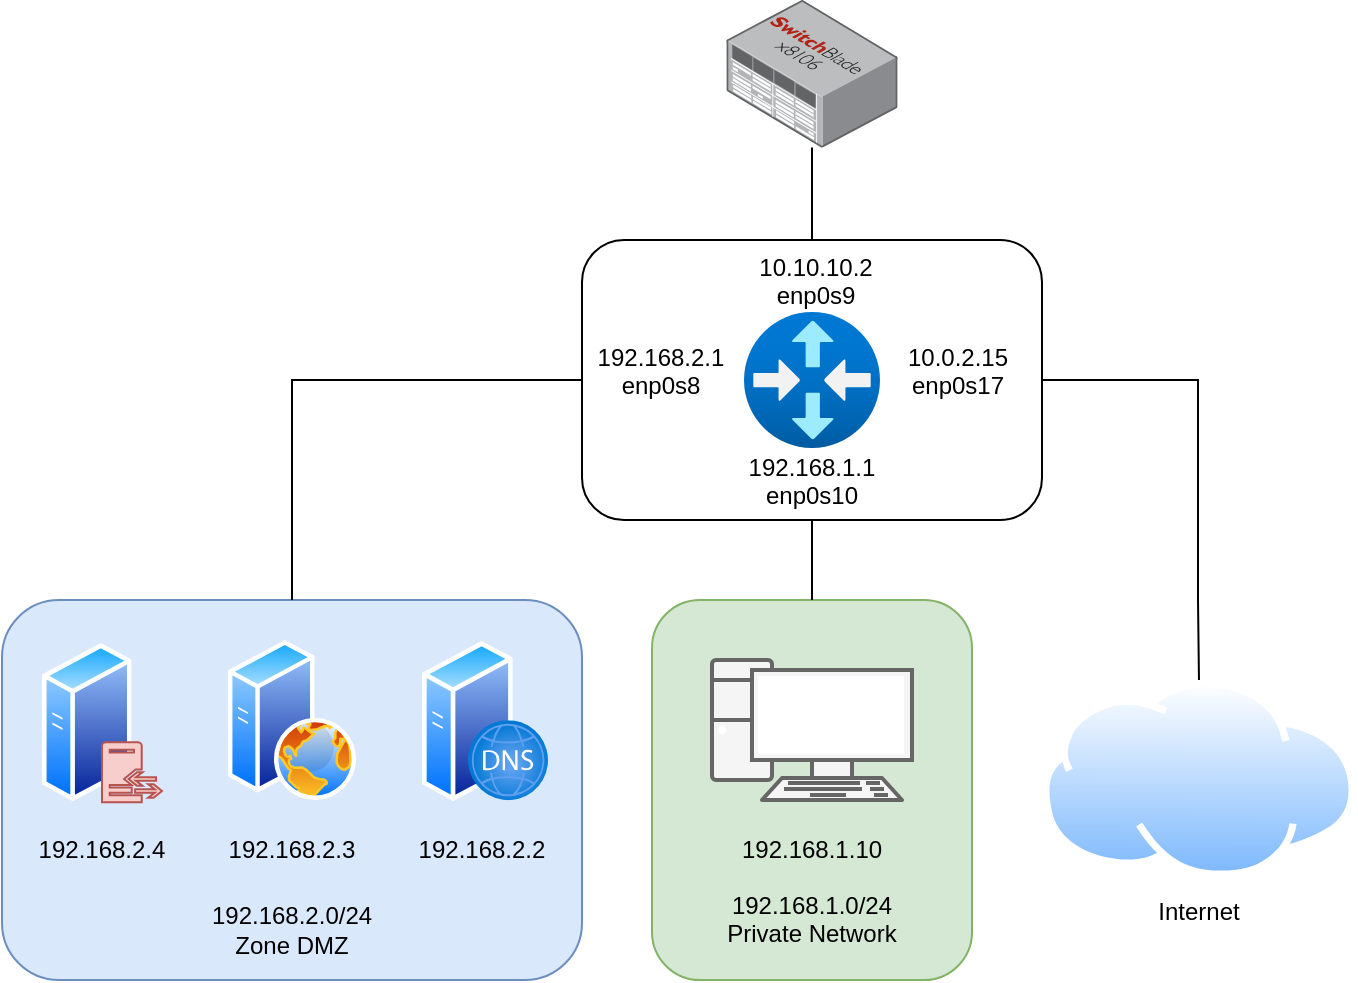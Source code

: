 <mxfile version="25.0.3">
  <diagram name="Page-1" id="kZjMNzO0j3LuMwMn_7rw">
    <mxGraphModel dx="1035" dy="689" grid="1" gridSize="10" guides="1" tooltips="1" connect="1" arrows="1" fold="1" page="1" pageScale="1" pageWidth="827" pageHeight="1169" math="0" shadow="0">
      <root>
        <mxCell id="0" />
        <mxCell id="1" parent="0" />
        <mxCell id="1nd_GZBWwcKhL6MNanwr-20" value="" style="group" vertex="1" connectable="0" parent="1">
          <mxGeometry x="9" y="380" width="290" height="190" as="geometry" />
        </mxCell>
        <mxCell id="1nd_GZBWwcKhL6MNanwr-4" value="" style="rounded=1;whiteSpace=wrap;html=1;fillColor=#dae8fc;strokeColor=#6c8ebf;" vertex="1" parent="1nd_GZBWwcKhL6MNanwr-20">
          <mxGeometry width="290" height="190" as="geometry" />
        </mxCell>
        <mxCell id="1nd_GZBWwcKhL6MNanwr-5" value="" style="image;aspect=fixed;perimeter=ellipsePerimeter;html=1;align=center;shadow=0;dashed=0;spacingTop=3;image=img/lib/active_directory/web_server.svg;" vertex="1" parent="1nd_GZBWwcKhL6MNanwr-20">
          <mxGeometry x="113" y="20" width="64" height="80" as="geometry" />
        </mxCell>
        <mxCell id="1nd_GZBWwcKhL6MNanwr-12" value="" style="group" vertex="1" connectable="0" parent="1nd_GZBWwcKhL6MNanwr-20">
          <mxGeometry x="210" y="20" width="63" height="81.07" as="geometry" />
        </mxCell>
        <mxCell id="1nd_GZBWwcKhL6MNanwr-8" value="" style="image;aspect=fixed;perimeter=ellipsePerimeter;html=1;align=center;shadow=0;dashed=0;spacingTop=3;image=img/lib/active_directory/generic_server.svg;" vertex="1" parent="1nd_GZBWwcKhL6MNanwr-12">
          <mxGeometry width="45.4" height="81.07" as="geometry" />
        </mxCell>
        <mxCell id="1nd_GZBWwcKhL6MNanwr-7" value="" style="image;aspect=fixed;html=1;points=[];align=center;fontSize=12;image=img/lib/azure2/networking/DNS_Zones.svg;" vertex="1" parent="1nd_GZBWwcKhL6MNanwr-12">
          <mxGeometry x="23" y="40.07" width="40" height="40" as="geometry" />
        </mxCell>
        <mxCell id="1nd_GZBWwcKhL6MNanwr-13" value="" style="group" vertex="1" connectable="0" parent="1nd_GZBWwcKhL6MNanwr-20">
          <mxGeometry x="20" y="21.07" width="60" height="80" as="geometry" />
        </mxCell>
        <mxCell id="1nd_GZBWwcKhL6MNanwr-10" value="" style="image;aspect=fixed;perimeter=ellipsePerimeter;html=1;align=center;shadow=0;dashed=0;spacingTop=3;image=img/lib/active_directory/generic_server.svg;" vertex="1" parent="1nd_GZBWwcKhL6MNanwr-13">
          <mxGeometry width="44.8" height="80" as="geometry" />
        </mxCell>
        <mxCell id="1nd_GZBWwcKhL6MNanwr-9" value="" style="sketch=0;pointerEvents=1;shadow=0;dashed=0;html=1;strokeColor=#b85450;fillColor=#f8cecc;labelPosition=center;verticalLabelPosition=bottom;verticalAlign=top;outlineConnect=0;align=center;shape=mxgraph.office.servers.reverse_proxy;" vertex="1" parent="1nd_GZBWwcKhL6MNanwr-13">
          <mxGeometry x="30" y="50" width="30" height="30" as="geometry" />
        </mxCell>
        <mxCell id="1nd_GZBWwcKhL6MNanwr-15" value="192.168.2.2" style="text;html=1;align=center;verticalAlign=middle;whiteSpace=wrap;rounded=0;" vertex="1" parent="1nd_GZBWwcKhL6MNanwr-20">
          <mxGeometry x="210" y="110" width="60" height="30" as="geometry" />
        </mxCell>
        <mxCell id="1nd_GZBWwcKhL6MNanwr-16" value="192.168.2.3" style="text;html=1;align=center;verticalAlign=middle;whiteSpace=wrap;rounded=0;" vertex="1" parent="1nd_GZBWwcKhL6MNanwr-20">
          <mxGeometry x="115" y="110" width="60" height="30" as="geometry" />
        </mxCell>
        <mxCell id="1nd_GZBWwcKhL6MNanwr-17" value="192.168.2.4" style="text;html=1;align=center;verticalAlign=middle;whiteSpace=wrap;rounded=0;" vertex="1" parent="1nd_GZBWwcKhL6MNanwr-20">
          <mxGeometry x="20" y="110" width="60" height="30" as="geometry" />
        </mxCell>
        <mxCell id="1nd_GZBWwcKhL6MNanwr-19" value="192.168.2.0/24&lt;div&gt;Zone DMZ&lt;/div&gt;" style="text;html=1;align=center;verticalAlign=middle;whiteSpace=wrap;rounded=0;" vertex="1" parent="1nd_GZBWwcKhL6MNanwr-20">
          <mxGeometry x="115" y="150" width="60" height="30" as="geometry" />
        </mxCell>
        <mxCell id="1nd_GZBWwcKhL6MNanwr-28" value="" style="group" vertex="1" connectable="0" parent="1">
          <mxGeometry x="334" y="380" width="160" height="190" as="geometry" />
        </mxCell>
        <mxCell id="1nd_GZBWwcKhL6MNanwr-21" value="" style="rounded=1;whiteSpace=wrap;html=1;fillColor=#d5e8d4;strokeColor=#82b366;" vertex="1" parent="1nd_GZBWwcKhL6MNanwr-28">
          <mxGeometry width="160" height="190" as="geometry" />
        </mxCell>
        <mxCell id="1nd_GZBWwcKhL6MNanwr-22" value="" style="verticalAlign=top;verticalLabelPosition=bottom;labelPosition=center;align=center;html=1;outlineConnect=0;fillColor=#f5f5f5;strokeColor=#666666;gradientDirection=north;strokeWidth=2;shape=mxgraph.networks.pc;fontColor=#333333;" vertex="1" parent="1nd_GZBWwcKhL6MNanwr-28">
          <mxGeometry x="30" y="30" width="100" height="70" as="geometry" />
        </mxCell>
        <mxCell id="1nd_GZBWwcKhL6MNanwr-23" value="192.168.1.10" style="text;html=1;align=center;verticalAlign=middle;whiteSpace=wrap;rounded=0;" vertex="1" parent="1nd_GZBWwcKhL6MNanwr-28">
          <mxGeometry x="50" y="110" width="60" height="30" as="geometry" />
        </mxCell>
        <mxCell id="1nd_GZBWwcKhL6MNanwr-24" value="192.168.1.0/24&lt;div&gt;Private Network&lt;/div&gt;&lt;div&gt;&lt;br&gt;&lt;/div&gt;" style="text;html=1;align=center;verticalAlign=middle;whiteSpace=wrap;rounded=0;" vertex="1" parent="1nd_GZBWwcKhL6MNanwr-28">
          <mxGeometry x="35" y="151.5" width="90" height="30" as="geometry" />
        </mxCell>
        <mxCell id="1nd_GZBWwcKhL6MNanwr-32" value="Internet" style="image;aspect=fixed;perimeter=ellipsePerimeter;html=1;align=center;shadow=0;dashed=0;spacingTop=3;image=img/lib/active_directory/internet_cloud.svg;" vertex="1" parent="1">
          <mxGeometry x="529" y="420" width="156.98" height="98.9" as="geometry" />
        </mxCell>
        <mxCell id="1nd_GZBWwcKhL6MNanwr-50" value="" style="group" vertex="1" connectable="0" parent="1">
          <mxGeometry x="299" y="200" width="230" height="150" as="geometry" />
        </mxCell>
        <mxCell id="1nd_GZBWwcKhL6MNanwr-37" value="" style="rounded=1;whiteSpace=wrap;html=1;" vertex="1" parent="1nd_GZBWwcKhL6MNanwr-50">
          <mxGeometry width="230" height="140" as="geometry" />
        </mxCell>
        <mxCell id="1nd_GZBWwcKhL6MNanwr-25" value="" style="image;aspect=fixed;html=1;points=[];align=center;fontSize=12;image=img/lib/azure2/networking/Virtual_Router.svg;" vertex="1" parent="1nd_GZBWwcKhL6MNanwr-50">
          <mxGeometry x="81" y="36" width="68" height="68" as="geometry" />
        </mxCell>
        <mxCell id="1nd_GZBWwcKhL6MNanwr-38" value="192.168.1.1&#xa;enp0s10" style="text;whiteSpace=wrap;align=center;" vertex="1" parent="1nd_GZBWwcKhL6MNanwr-50">
          <mxGeometry x="70" y="100" width="90" height="50" as="geometry" />
        </mxCell>
        <mxCell id="1nd_GZBWwcKhL6MNanwr-44" value="10.10.10.2&#xa;enp0s9" style="text;whiteSpace=wrap;align=center;" vertex="1" parent="1nd_GZBWwcKhL6MNanwr-50">
          <mxGeometry x="71.5" width="90" height="50" as="geometry" />
        </mxCell>
        <mxCell id="1nd_GZBWwcKhL6MNanwr-47" value="192.168.2.1&#xa;enp0s8" style="text;whiteSpace=wrap;align=center;" vertex="1" parent="1nd_GZBWwcKhL6MNanwr-50">
          <mxGeometry x="2" y="45" width="74.5" height="50" as="geometry" />
        </mxCell>
        <mxCell id="1nd_GZBWwcKhL6MNanwr-49" value="10.0.2.15&#xa;enp0s17" style="text;whiteSpace=wrap;align=center;" vertex="1" parent="1nd_GZBWwcKhL6MNanwr-50">
          <mxGeometry x="156.5" y="45" width="61.5" height="50" as="geometry" />
        </mxCell>
        <mxCell id="1nd_GZBWwcKhL6MNanwr-51" style="edgeStyle=orthogonalEdgeStyle;rounded=0;orthogonalLoop=1;jettySize=auto;html=1;entryX=0.5;entryY=0;entryDx=0;entryDy=0;endArrow=none;endFill=0;" edge="1" parent="1" source="1nd_GZBWwcKhL6MNanwr-37" target="1nd_GZBWwcKhL6MNanwr-32">
          <mxGeometry relative="1" as="geometry">
            <Array as="points">
              <mxPoint x="607" y="270" />
              <mxPoint x="607" y="380" />
            </Array>
          </mxGeometry>
        </mxCell>
        <mxCell id="1nd_GZBWwcKhL6MNanwr-52" style="edgeStyle=orthogonalEdgeStyle;rounded=0;orthogonalLoop=1;jettySize=auto;html=1;endArrow=none;endFill=0;" edge="1" parent="1" source="1nd_GZBWwcKhL6MNanwr-37" target="1nd_GZBWwcKhL6MNanwr-21">
          <mxGeometry relative="1" as="geometry" />
        </mxCell>
        <mxCell id="1nd_GZBWwcKhL6MNanwr-53" style="edgeStyle=orthogonalEdgeStyle;rounded=0;orthogonalLoop=1;jettySize=auto;html=1;entryX=0.5;entryY=0;entryDx=0;entryDy=0;endArrow=none;endFill=0;" edge="1" parent="1" source="1nd_GZBWwcKhL6MNanwr-37" target="1nd_GZBWwcKhL6MNanwr-4">
          <mxGeometry relative="1" as="geometry">
            <Array as="points">
              <mxPoint x="154" y="270" />
            </Array>
          </mxGeometry>
        </mxCell>
        <mxCell id="1nd_GZBWwcKhL6MNanwr-55" value="" style="image;points=[];aspect=fixed;html=1;align=center;shadow=0;dashed=0;image=img/lib/allied_telesis/switch/Modular_Switch_SBx8106.svg;" vertex="1" parent="1">
          <mxGeometry x="371.1" y="80" width="85.8" height="73.8" as="geometry" />
        </mxCell>
        <mxCell id="1nd_GZBWwcKhL6MNanwr-57" style="edgeStyle=orthogonalEdgeStyle;rounded=0;orthogonalLoop=1;jettySize=auto;html=1;endArrow=none;endFill=0;" edge="1" parent="1" source="1nd_GZBWwcKhL6MNanwr-37" target="1nd_GZBWwcKhL6MNanwr-55">
          <mxGeometry relative="1" as="geometry" />
        </mxCell>
      </root>
    </mxGraphModel>
  </diagram>
</mxfile>
